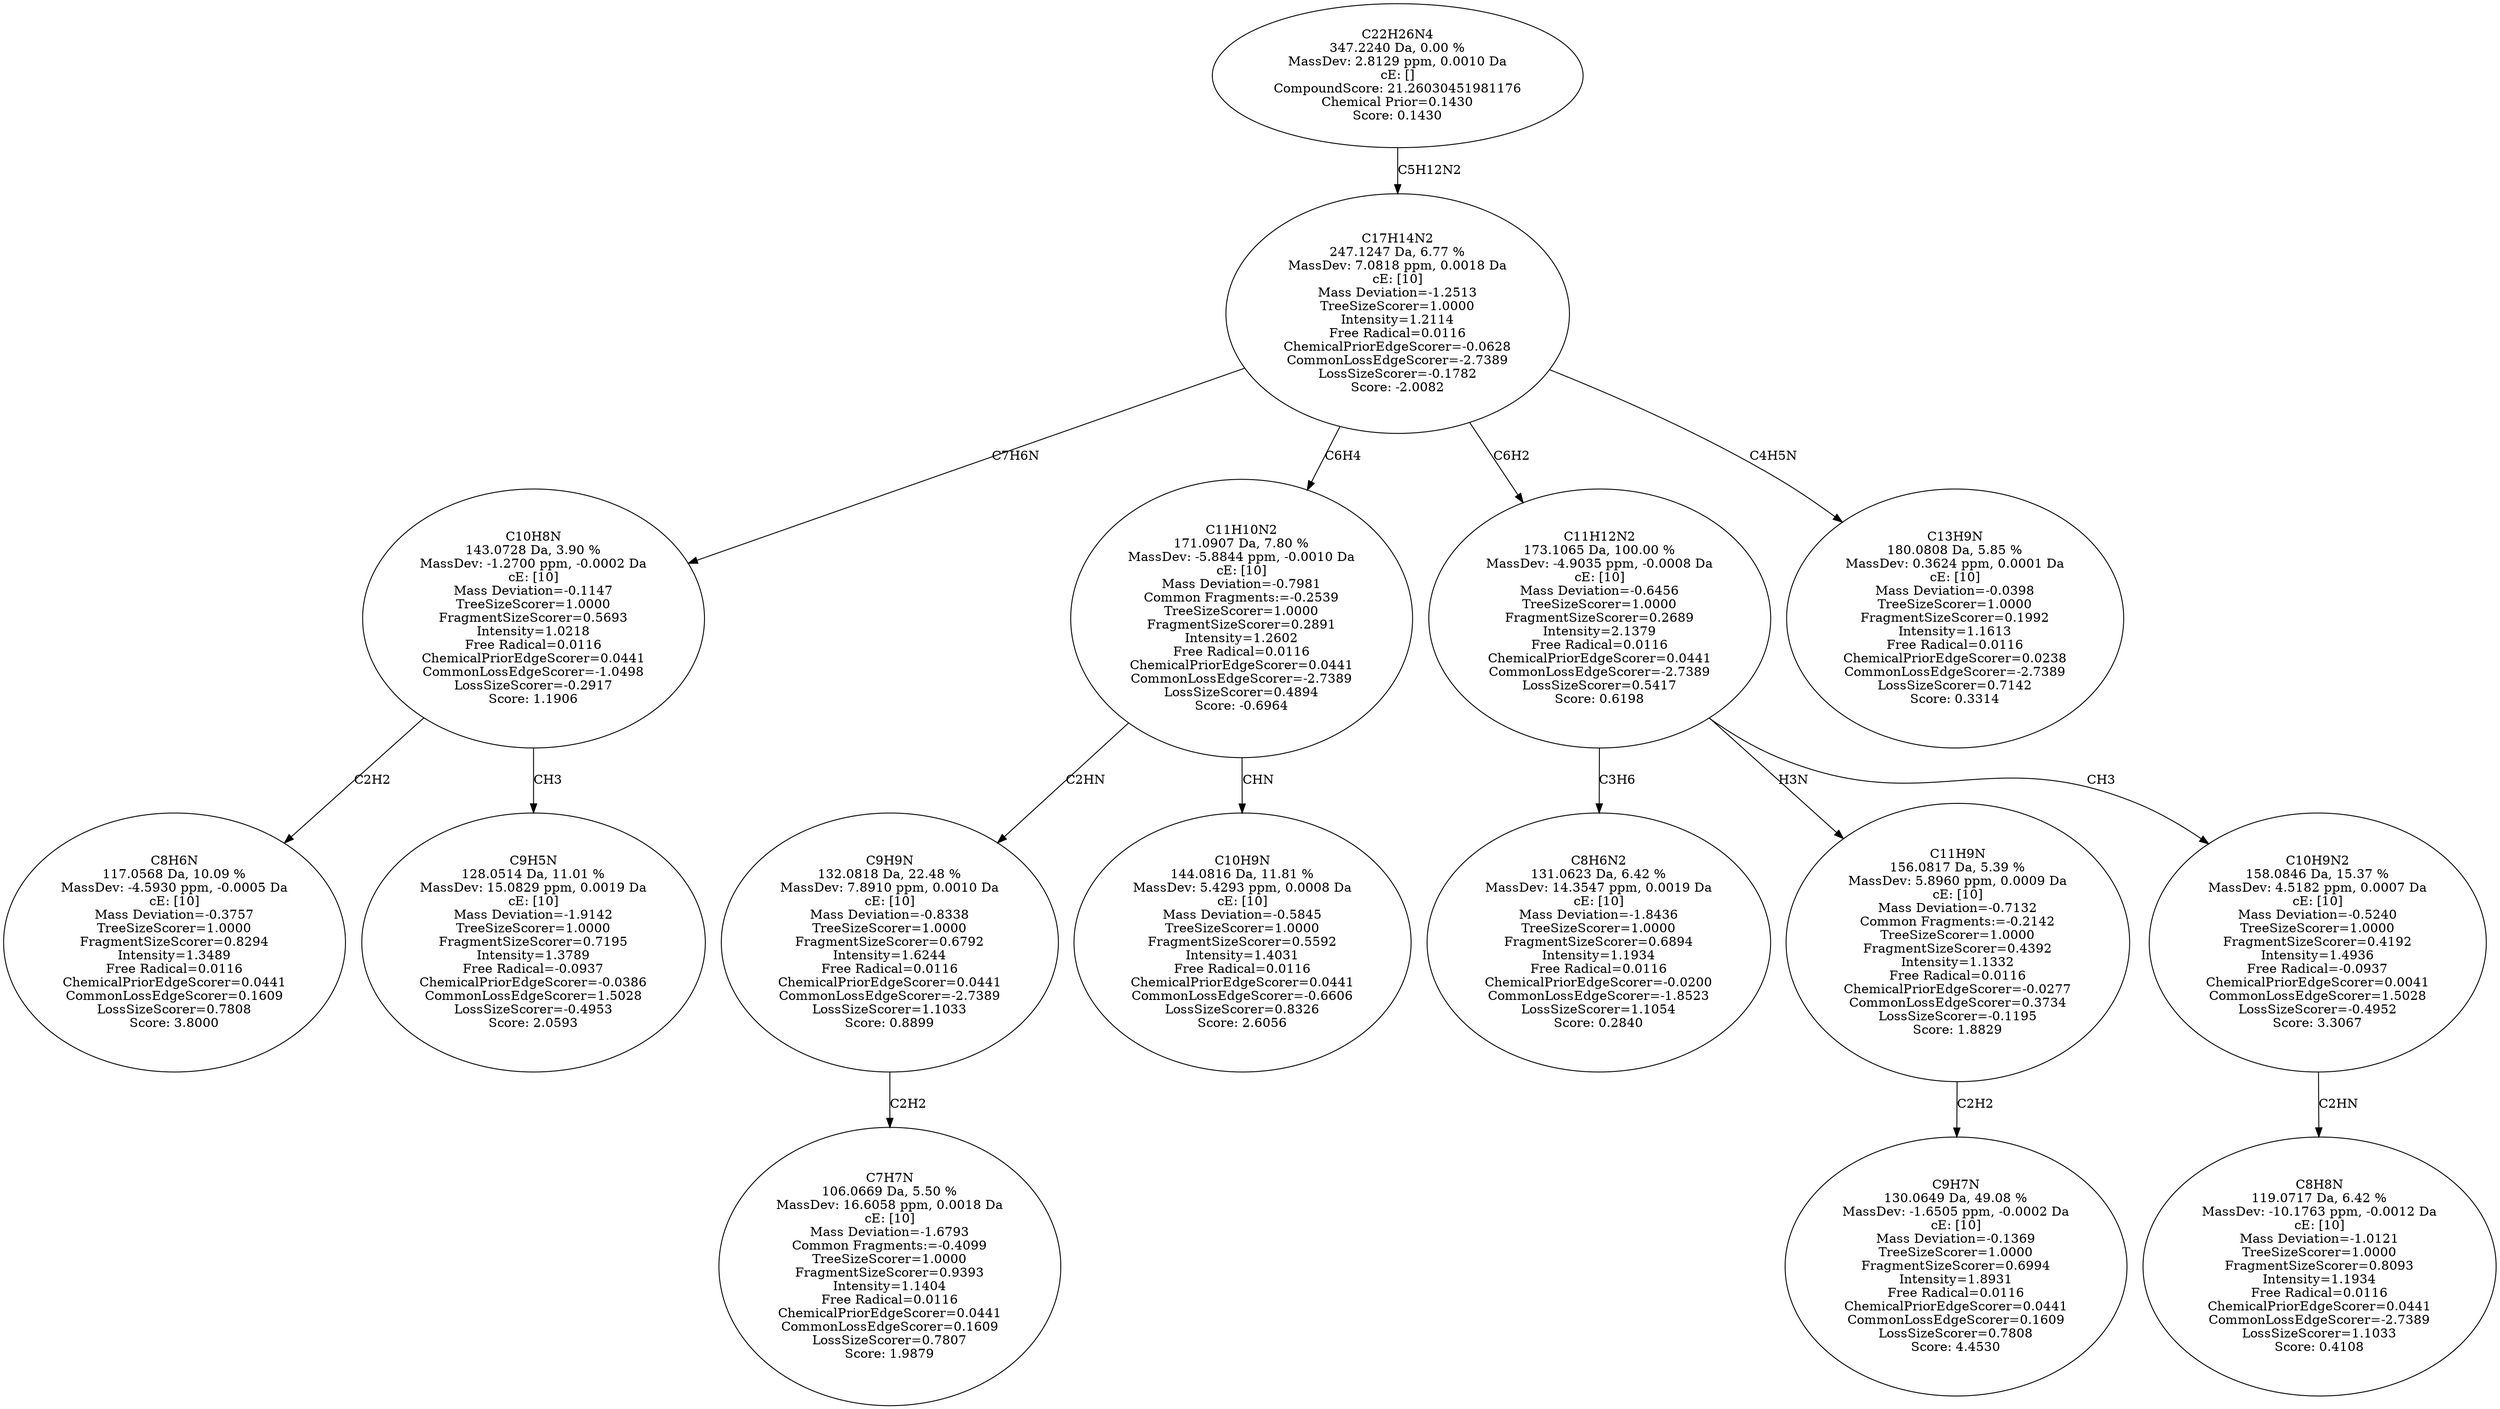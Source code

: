 strict digraph {
v1 [label="C8H6N\n117.0568 Da, 10.09 %\nMassDev: -4.5930 ppm, -0.0005 Da\ncE: [10]\nMass Deviation=-0.3757\nTreeSizeScorer=1.0000\nFragmentSizeScorer=0.8294\nIntensity=1.3489\nFree Radical=0.0116\nChemicalPriorEdgeScorer=0.0441\nCommonLossEdgeScorer=0.1609\nLossSizeScorer=0.7808\nScore: 3.8000"];
v2 [label="C9H5N\n128.0514 Da, 11.01 %\nMassDev: 15.0829 ppm, 0.0019 Da\ncE: [10]\nMass Deviation=-1.9142\nTreeSizeScorer=1.0000\nFragmentSizeScorer=0.7195\nIntensity=1.3789\nFree Radical=-0.0937\nChemicalPriorEdgeScorer=-0.0386\nCommonLossEdgeScorer=1.5028\nLossSizeScorer=-0.4953\nScore: 2.0593"];
v3 [label="C10H8N\n143.0728 Da, 3.90 %\nMassDev: -1.2700 ppm, -0.0002 Da\ncE: [10]\nMass Deviation=-0.1147\nTreeSizeScorer=1.0000\nFragmentSizeScorer=0.5693\nIntensity=1.0218\nFree Radical=0.0116\nChemicalPriorEdgeScorer=0.0441\nCommonLossEdgeScorer=-1.0498\nLossSizeScorer=-0.2917\nScore: 1.1906"];
v4 [label="C7H7N\n106.0669 Da, 5.50 %\nMassDev: 16.6058 ppm, 0.0018 Da\ncE: [10]\nMass Deviation=-1.6793\nCommon Fragments:=-0.4099\nTreeSizeScorer=1.0000\nFragmentSizeScorer=0.9393\nIntensity=1.1404\nFree Radical=0.0116\nChemicalPriorEdgeScorer=0.0441\nCommonLossEdgeScorer=0.1609\nLossSizeScorer=0.7807\nScore: 1.9879"];
v5 [label="C9H9N\n132.0818 Da, 22.48 %\nMassDev: 7.8910 ppm, 0.0010 Da\ncE: [10]\nMass Deviation=-0.8338\nTreeSizeScorer=1.0000\nFragmentSizeScorer=0.6792\nIntensity=1.6244\nFree Radical=0.0116\nChemicalPriorEdgeScorer=0.0441\nCommonLossEdgeScorer=-2.7389\nLossSizeScorer=1.1033\nScore: 0.8899"];
v6 [label="C10H9N\n144.0816 Da, 11.81 %\nMassDev: 5.4293 ppm, 0.0008 Da\ncE: [10]\nMass Deviation=-0.5845\nTreeSizeScorer=1.0000\nFragmentSizeScorer=0.5592\nIntensity=1.4031\nFree Radical=0.0116\nChemicalPriorEdgeScorer=0.0441\nCommonLossEdgeScorer=-0.6606\nLossSizeScorer=0.8326\nScore: 2.6056"];
v7 [label="C11H10N2\n171.0907 Da, 7.80 %\nMassDev: -5.8844 ppm, -0.0010 Da\ncE: [10]\nMass Deviation=-0.7981\nCommon Fragments:=-0.2539\nTreeSizeScorer=1.0000\nFragmentSizeScorer=0.2891\nIntensity=1.2602\nFree Radical=0.0116\nChemicalPriorEdgeScorer=0.0441\nCommonLossEdgeScorer=-2.7389\nLossSizeScorer=0.4894\nScore: -0.6964"];
v8 [label="C8H6N2\n131.0623 Da, 6.42 %\nMassDev: 14.3547 ppm, 0.0019 Da\ncE: [10]\nMass Deviation=-1.8436\nTreeSizeScorer=1.0000\nFragmentSizeScorer=0.6894\nIntensity=1.1934\nFree Radical=0.0116\nChemicalPriorEdgeScorer=-0.0200\nCommonLossEdgeScorer=-1.8523\nLossSizeScorer=1.1054\nScore: 0.2840"];
v9 [label="C9H7N\n130.0649 Da, 49.08 %\nMassDev: -1.6505 ppm, -0.0002 Da\ncE: [10]\nMass Deviation=-0.1369\nTreeSizeScorer=1.0000\nFragmentSizeScorer=0.6994\nIntensity=1.8931\nFree Radical=0.0116\nChemicalPriorEdgeScorer=0.0441\nCommonLossEdgeScorer=0.1609\nLossSizeScorer=0.7808\nScore: 4.4530"];
v10 [label="C11H9N\n156.0817 Da, 5.39 %\nMassDev: 5.8960 ppm, 0.0009 Da\ncE: [10]\nMass Deviation=-0.7132\nCommon Fragments:=-0.2142\nTreeSizeScorer=1.0000\nFragmentSizeScorer=0.4392\nIntensity=1.1332\nFree Radical=0.0116\nChemicalPriorEdgeScorer=-0.0277\nCommonLossEdgeScorer=0.3734\nLossSizeScorer=-0.1195\nScore: 1.8829"];
v11 [label="C8H8N\n119.0717 Da, 6.42 %\nMassDev: -10.1763 ppm, -0.0012 Da\ncE: [10]\nMass Deviation=-1.0121\nTreeSizeScorer=1.0000\nFragmentSizeScorer=0.8093\nIntensity=1.1934\nFree Radical=0.0116\nChemicalPriorEdgeScorer=0.0441\nCommonLossEdgeScorer=-2.7389\nLossSizeScorer=1.1033\nScore: 0.4108"];
v12 [label="C10H9N2\n158.0846 Da, 15.37 %\nMassDev: 4.5182 ppm, 0.0007 Da\ncE: [10]\nMass Deviation=-0.5240\nTreeSizeScorer=1.0000\nFragmentSizeScorer=0.4192\nIntensity=1.4936\nFree Radical=-0.0937\nChemicalPriorEdgeScorer=0.0041\nCommonLossEdgeScorer=1.5028\nLossSizeScorer=-0.4952\nScore: 3.3067"];
v13 [label="C11H12N2\n173.1065 Da, 100.00 %\nMassDev: -4.9035 ppm, -0.0008 Da\ncE: [10]\nMass Deviation=-0.6456\nTreeSizeScorer=1.0000\nFragmentSizeScorer=0.2689\nIntensity=2.1379\nFree Radical=0.0116\nChemicalPriorEdgeScorer=0.0441\nCommonLossEdgeScorer=-2.7389\nLossSizeScorer=0.5417\nScore: 0.6198"];
v14 [label="C13H9N\n180.0808 Da, 5.85 %\nMassDev: 0.3624 ppm, 0.0001 Da\ncE: [10]\nMass Deviation=-0.0398\nTreeSizeScorer=1.0000\nFragmentSizeScorer=0.1992\nIntensity=1.1613\nFree Radical=0.0116\nChemicalPriorEdgeScorer=0.0238\nCommonLossEdgeScorer=-2.7389\nLossSizeScorer=0.7142\nScore: 0.3314"];
v15 [label="C17H14N2\n247.1247 Da, 6.77 %\nMassDev: 7.0818 ppm, 0.0018 Da\ncE: [10]\nMass Deviation=-1.2513\nTreeSizeScorer=1.0000\nIntensity=1.2114\nFree Radical=0.0116\nChemicalPriorEdgeScorer=-0.0628\nCommonLossEdgeScorer=-2.7389\nLossSizeScorer=-0.1782\nScore: -2.0082"];
v16 [label="C22H26N4\n347.2240 Da, 0.00 %\nMassDev: 2.8129 ppm, 0.0010 Da\ncE: []\nCompoundScore: 21.26030451981176\nChemical Prior=0.1430\nScore: 0.1430"];
v3 -> v1 [label="C2H2"];
v3 -> v2 [label="CH3"];
v15 -> v3 [label="C7H6N"];
v5 -> v4 [label="C2H2"];
v7 -> v5 [label="C2HN"];
v7 -> v6 [label="CHN"];
v15 -> v7 [label="C6H4"];
v13 -> v8 [label="C3H6"];
v10 -> v9 [label="C2H2"];
v13 -> v10 [label="H3N"];
v12 -> v11 [label="C2HN"];
v13 -> v12 [label="CH3"];
v15 -> v13 [label="C6H2"];
v15 -> v14 [label="C4H5N"];
v16 -> v15 [label="C5H12N2"];
}